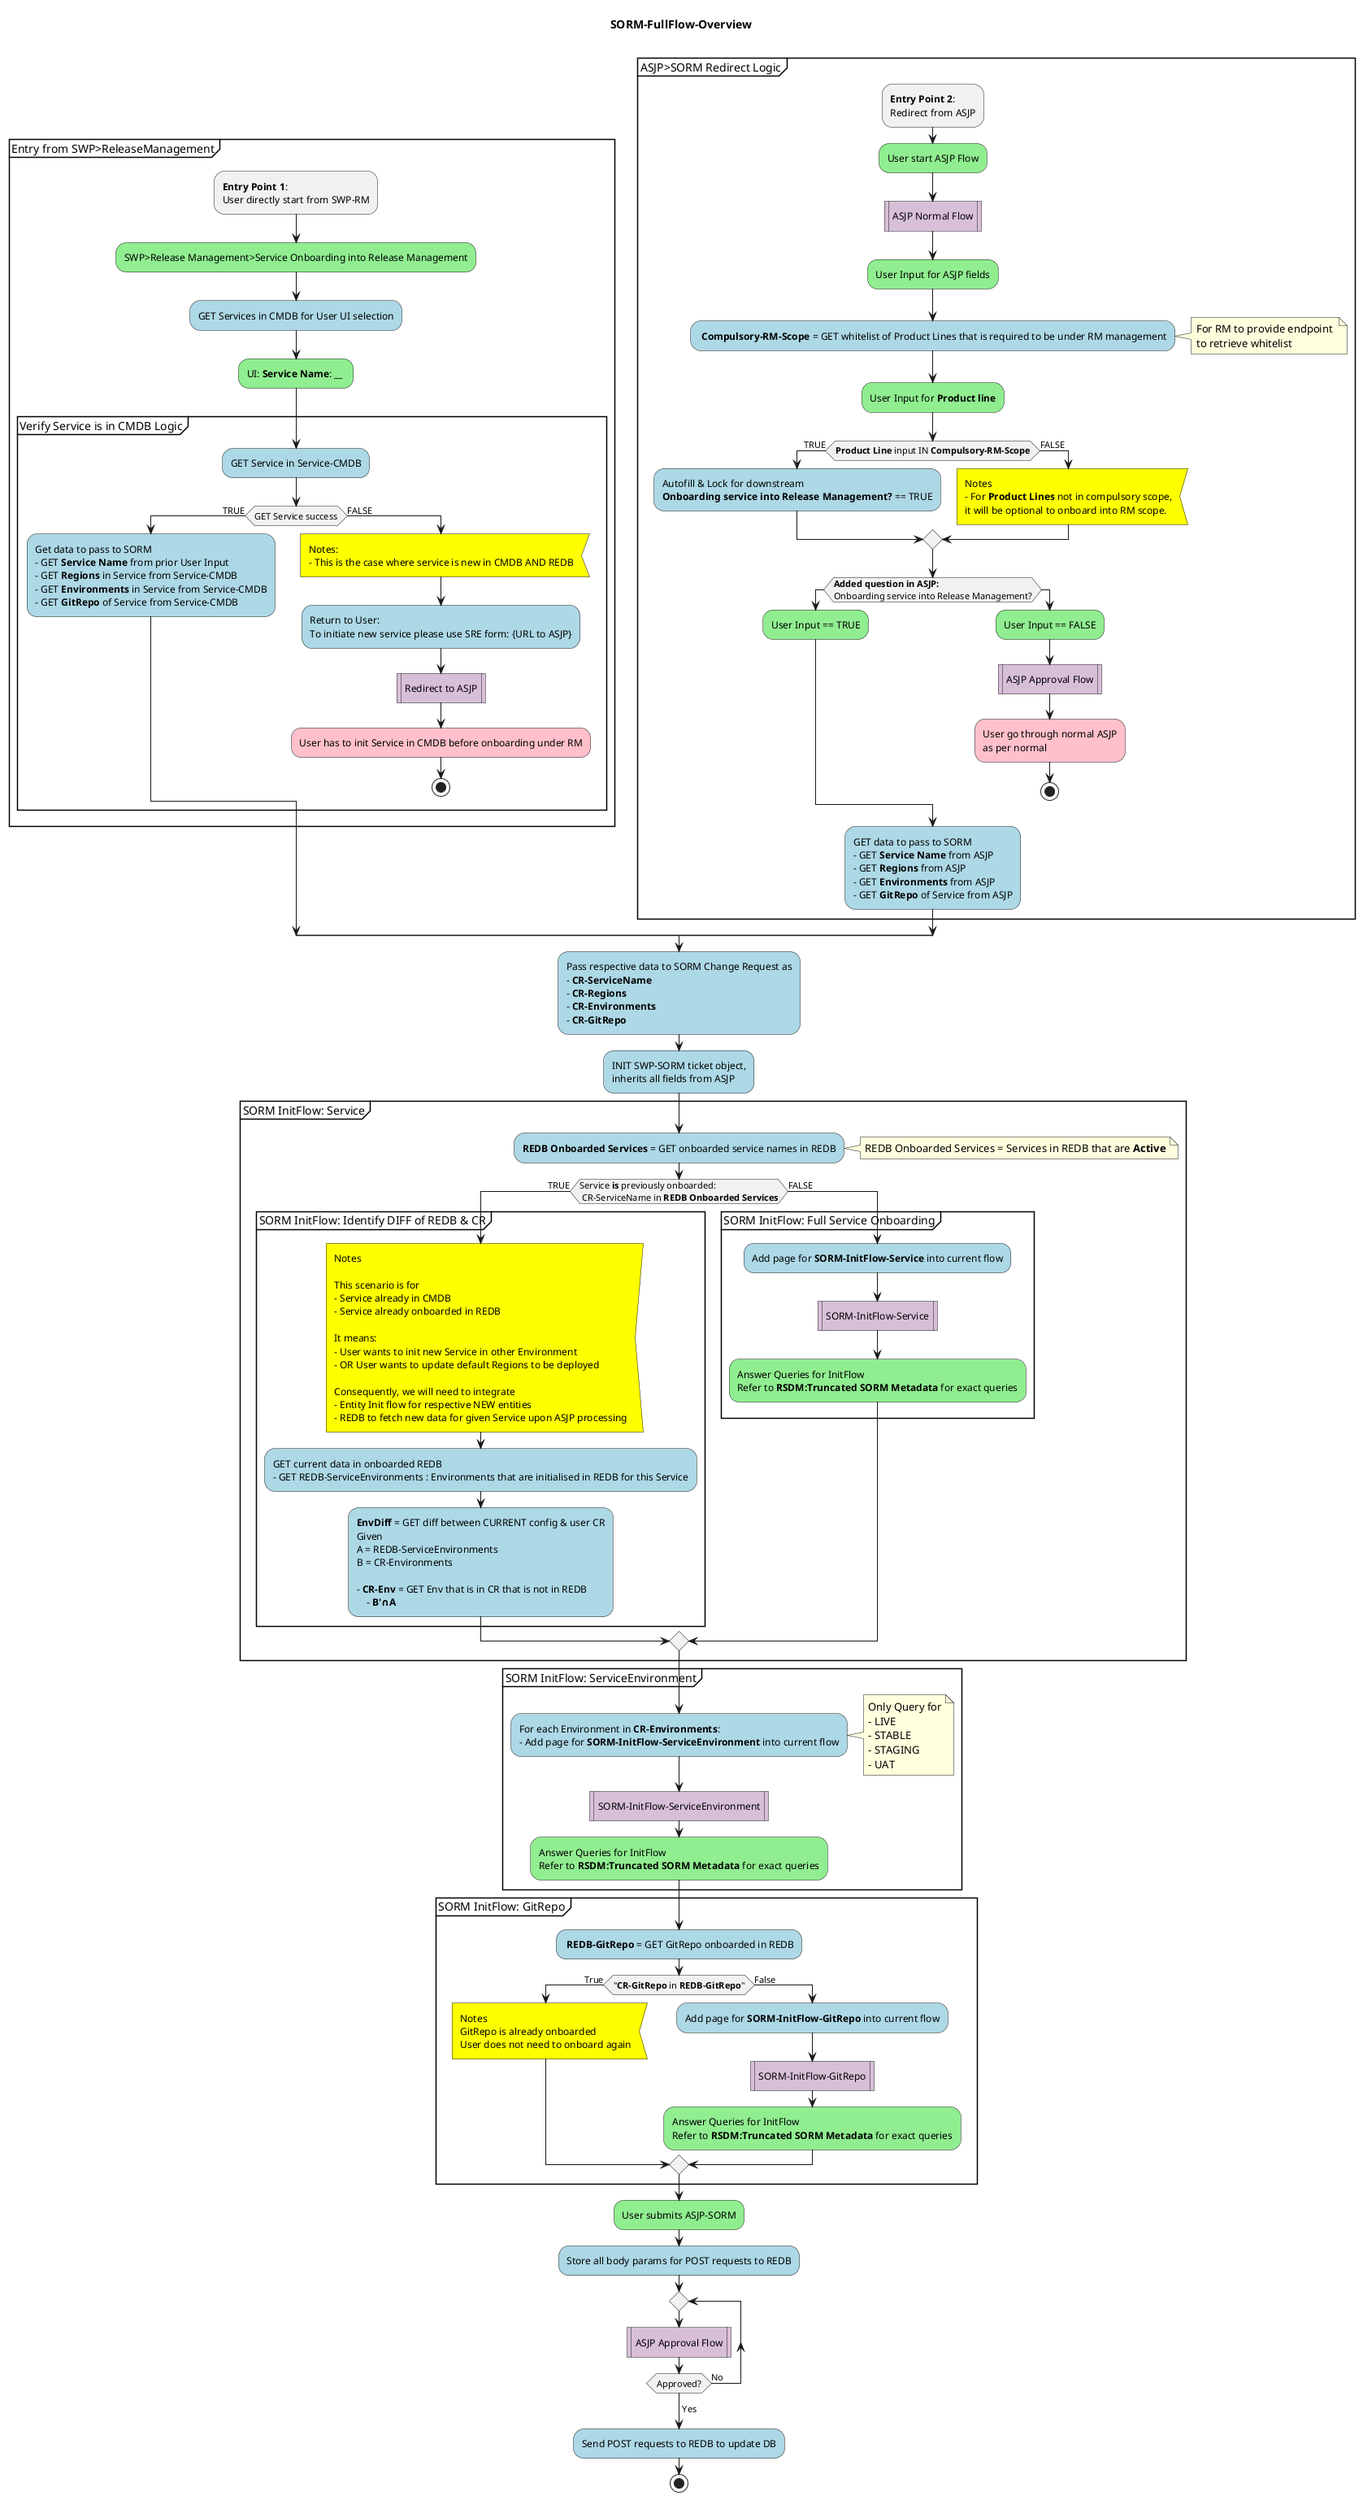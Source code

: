 @startuml
title SORM-FullFlow-Overview

split
    partition "Entry from SWP>ReleaseManagement"
        -[hidden]->
        :<b>Entry Point 1</b>:
        User directly start from SWP-RM;
        
        #LightGreen:SWP>Release Management>Service Onboarding into Release Management;
        #LightBlue:GET Services in CMDB for User UI selection;
        #LightGreen:UI: <b>Service Name</b>: __ ;

        partition "Verify Service is in CMDB Logic"
            #LightBlue:GET Service in Service-CMDB;
            if (GET Service success) then (TRUE)
                #LightBlue:Get data to pass to SORM
                - GET <b>Service Name</b> from prior User Input
                - GET <b>Regions</b> in Service from Service-CMDB
                - GET <b>Environments</b> in Service from Service-CMDB
                - GET <b>GitRepo</b> of Service from Service-CMDB;
            else (FALSE)
                #Yellow:Notes:\n- This is the case where service is new in CMDB AND REDB<
                #LightBlue:Return to User:\nTo initiate new service please use SRE form: {URL to ASJP};
                #Thistle:Redirect to ASJP|
                #Pink:User has to init Service in CMDB before onboarding under RM;
                stop
            endif
        }
    }
split again
    partition "ASJP>SORM Redirect Logic"
        -[hidden]->
        :<b>Entry Point 2</b>:\nRedirect from ASJP;
        #LightGreen:User start ASJP Flow;
        #Thistle:ASJP Normal Flow|
        #LightGreen:User Input for ASJP fields;
        #LightBlue: <b>Compulsory-RM-Scope</b> = GET whitelist of Product Lines that is required to be under RM management;
        note right
            For RM to provide endpoint 
            to retrieve whitelist
        end note
        #LightGreen:User Input for <b>Product line</b>;
        if (<b>Product Line</b> input IN <b>Compulsory-RM-Scope</b>) then (TRUE)
            #LightBlue:Autofill & Lock for downstream \n<b>Onboarding service into Release Management?</b> == TRUE;
        else (FALSE)
            #Yellow:Notes\n- For <b>Product Lines</b> not in compulsory scope,\nit will be optional to onboard into RM scope.<
        endif
        
        if (**Added question in ASJP:**\nOnboarding service into Release Management?) then 
        #LightGreen:User Input == TRUE;
        else
            #LightGreen:User Input == FALSE;
            #Thistle:ASJP Approval Flow|
            #Pink:User go through normal ASJP 
            as per normal;
            stop
        endif
        #LightBlue:GET data to pass to SORM
        - GET <b>Service Name</b> from ASJP
        - GET <b>Regions</b> from ASJP
        - GET <b>Environments</b> from ASJP
        - GET <b>GitRepo</b> of Service from ASJP;
    }
end split

#LightBlue:Pass respective data to SORM Change Request as
- <b>CR-ServiceName</b>
- <b>CR-Regions</b>
- <b>CR-Environments</b>
- <b>CR-GitRepo</b>;
#LightBlue:INIT SWP-SORM ticket object, 
inherits all fields from ASJP;

partition "SORM InitFlow: Service" {
    #LightBlue:<b>REDB Onboarded Services</b> = GET onboarded service names in REDB;
    note right 
        REDB Onboarded Services = Services in REDB that are <b>Active</b>
    end note
        if (Service <b>is</b> previously onboarded:\n CR-ServiceName in <b>REDB Onboarded Services</b>) then (TRUE)
            partition "SORM InitFlow: Identify DIFF of REDB & CR"{
                #Yellow:Notes

                This scenario is for
                - Service already in CMDB
                - Service already onboarded in REDB

                It means:
                - User wants to init new Service in other Environment
                - OR User wants to update default Regions to be deployed

                Consequently, we will need to integrate
                - Entity Init flow for respective NEW entities
                - REDB to fetch new data for given Service upon ASJP processing<
                #LightBlue:GET current data in onboarded REDB
                - GET REDB-ServiceEnvironments : Environments that are initialised in REDB for this Service;
                
                #LightBlue:<b>EnvDiff</b> = GET diff between CURRENT config & user CR
                Given 
                A = REDB-ServiceEnvironments
                B = CR-Environments

                - <b>CR-Env</b> = GET Env that is in CR that is not in REDB
                    - <b>B'∩A</b>;
            }
    else (FALSE)
        partition "SORM InitFlow: Full Service Onboarding"{
            #LightBlue:Add page for <b>SORM-InitFlow-Service</b> into current flow;
            #Thistle:SORM-InitFlow-Service|
            #LightGreen:Answer Queries for InitFlow
            Refer to <b>RSDM:Truncated SORM Metadata</b> for exact queries;
        }
    endif
}

partition "SORM InitFlow: ServiceEnvironment"{
    #LightBlue:For each Environment in <b>CR-Environments</b>:
    - Add page for <b>SORM-InitFlow-ServiceEnvironment</b> into current flow;
    note right
        Only Query for
        - LIVE
        - STABLE
        - STAGING
        - UAT
    end note
    #Thistle:SORM-InitFlow-ServiceEnvironment|
    #LightGreen:Answer Queries for InitFlow
    Refer to <b>RSDM:Truncated SORM Metadata</b> for exact queries;
}

partition "SORM InitFlow: GitRepo"{
    #LightBlue: <b>REDB-GitRepo</b> = GET GitRepo onboarded in REDB;
    if ("<b>CR-GitRepo</b> in <b>REDB-GitRepo</b>") then (True)
        #Yellow:Notes
        GitRepo is already onboarded
        User does not need to onboard again<
    else (False)
        #LightBlue:Add page for <b>SORM-InitFlow-GitRepo</b> into current flow;
        #Thistle:SORM-InitFlow-GitRepo|
        #LightGreen:Answer Queries for InitFlow
        Refer to <b>RSDM:Truncated SORM Metadata</b> for exact queries;
    endif
}

#LightGreen:User submits ASJP-SORM;
#LightBlue:Store all body params for POST requests to REDB;


repeat
    #Thistle:ASJP Approval Flow|
repeat while (Approved?) is (No)
->Yes;
#LightBlue:Send POST requests to REDB to update DB;
stop
    
@enduml
